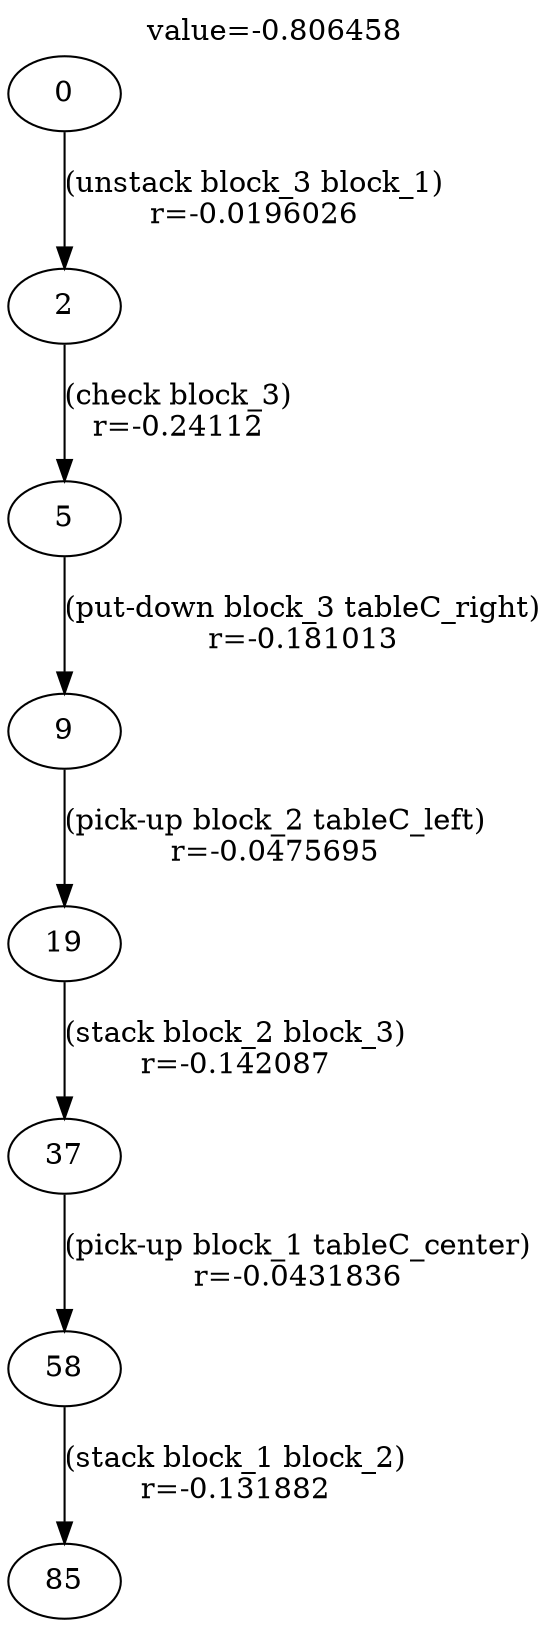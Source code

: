 digraph g{
label="value=-0.806458"
labelloc=top
0->2 [ label="(unstack block_3 block_1)
r=-0.0196026" ];
2->5 [ label="(check block_3)
r=-0.24112" ];
5->9 [ label="(put-down block_3 tableC_right)
r=-0.181013" ];
9->19 [ label="(pick-up block_2 tableC_left)
r=-0.0475695" ];
19->37 [ label="(stack block_2 block_3)
r=-0.142087" ];
37->58 [ label="(pick-up block_1 tableC_center)
r=-0.0431836" ];
58->85 [ label="(stack block_1 block_2)
r=-0.131882" ];
}
